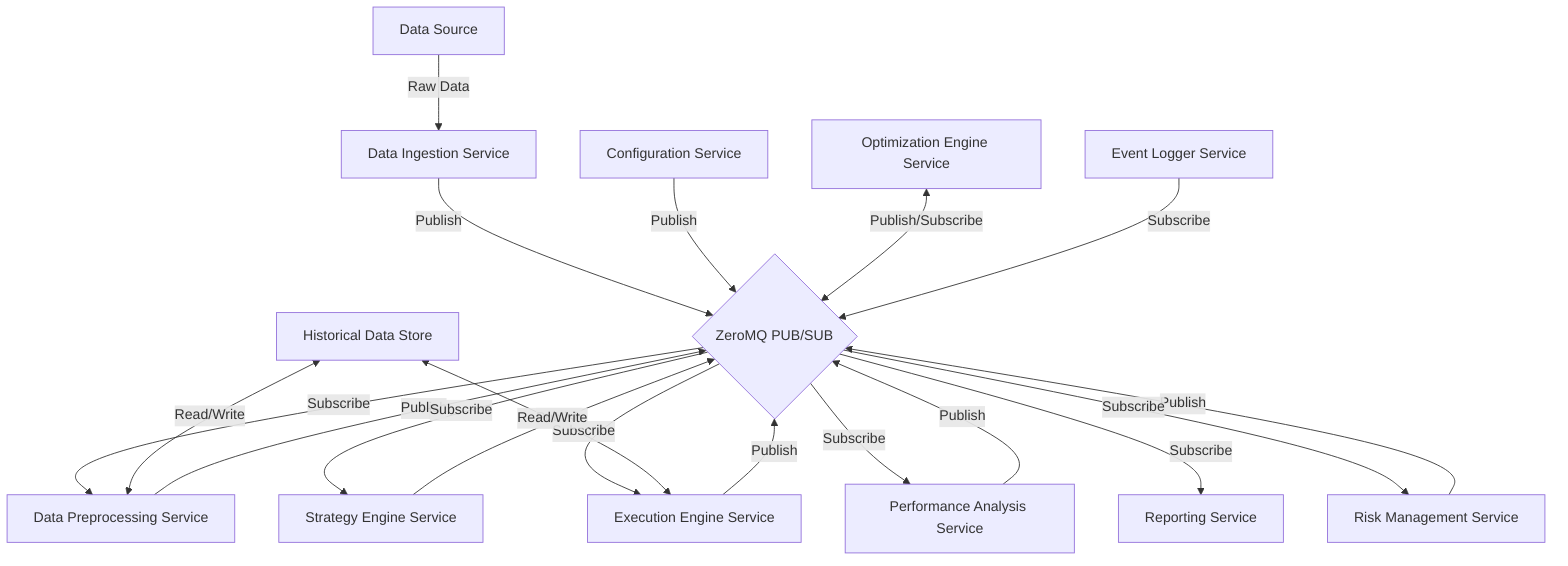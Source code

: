 graph TD
    A[Data Source] --> |Raw Data| B[Data Ingestion Service]
    B --> |Publish| C{ZeroMQ PUB/SUB}
    C --> |Subscribe| D[Data Preprocessing Service]
    D --> |Publish| C
    C --> |Subscribe| E[Strategy Engine Service]
    E --> |Publish| C
    C --> |Subscribe| F[Execution Engine Service]
    F --> |Publish| C
    C --> |Subscribe| G[Performance Analysis Service]
    G --> |Publish| C
    C --> |Subscribe| H[Reporting Service]
    
    I[Configuration Service] --> |Publish| C
    
    J[Historical Data Store] <--> |Read/Write| D
    J <--> |Read/Write| F
    
    K[Risk Management Service] --> |Publish| C
    C --> |Subscribe| K
    
    L[Optimization Engine Service] <--> |Publish/Subscribe| C
    
    M[Event Logger Service] --> |Subscribe| C